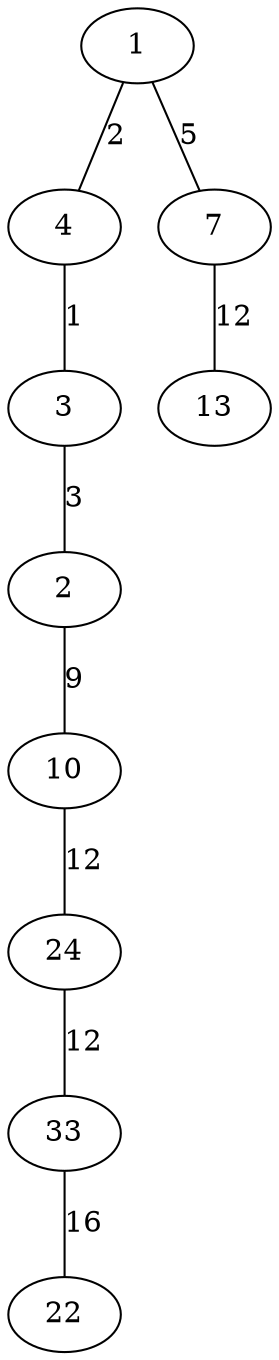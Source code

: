 graph {
"1" -- "4" [label="2"]
"4" -- "3" [label="1"]
"3" -- "2" [label="3"]
"1" -- "7" [label="5"]
"2" -- "10" [label="9"]
"7" -- "13" [label="12"]
"10" -- "24" [label="12"]
"24" -- "33" [label="12"]
"33" -- "22" [label="16"]
}